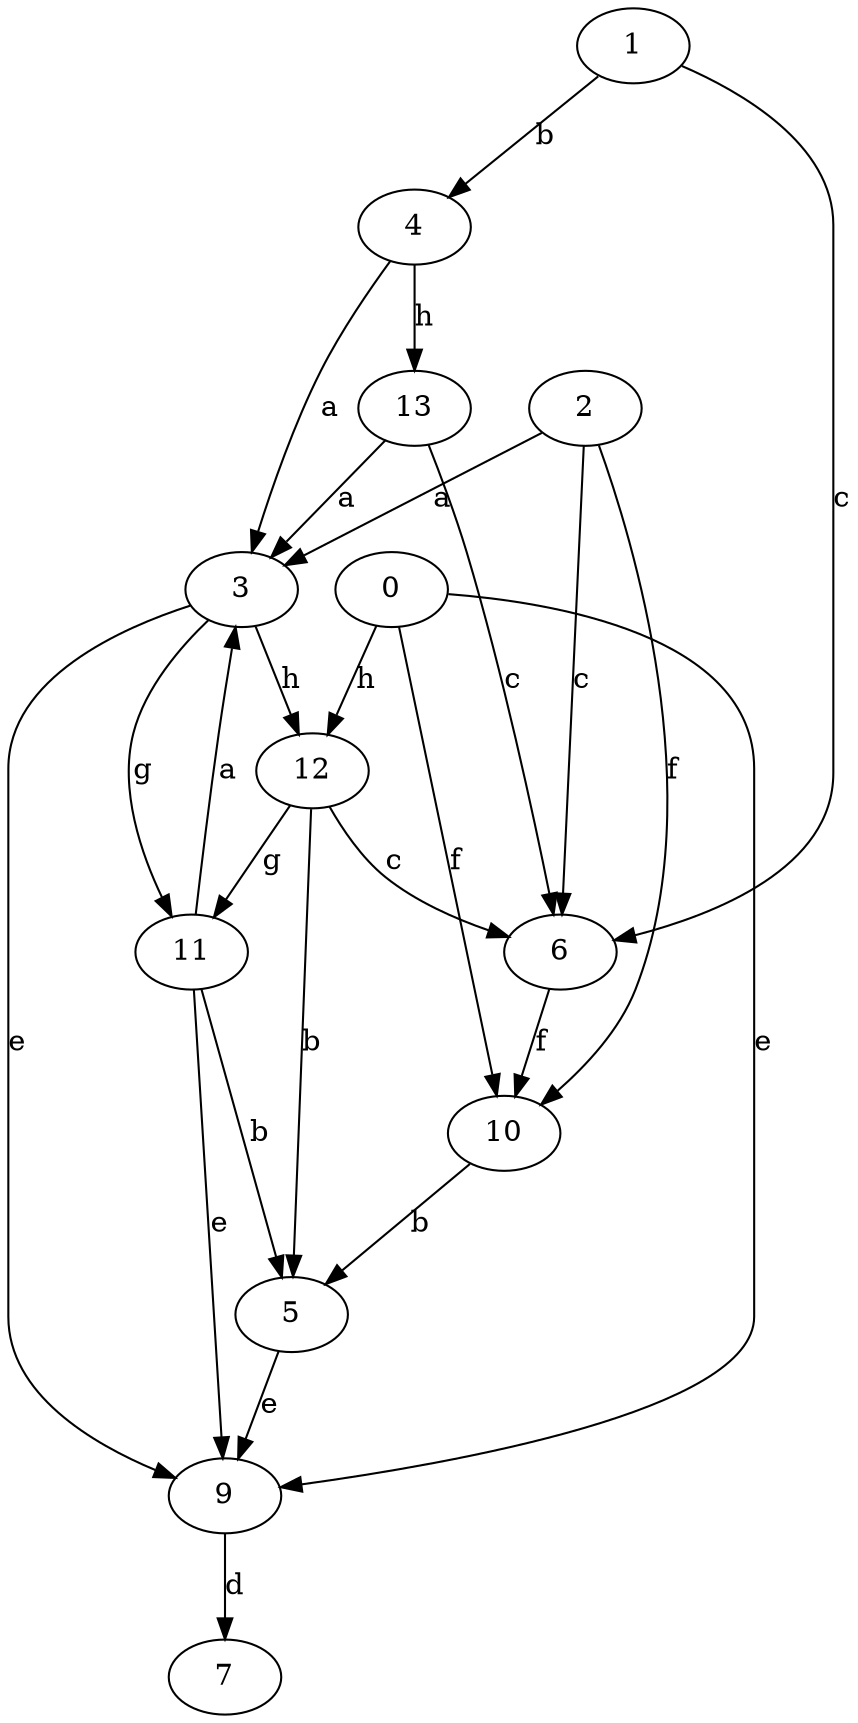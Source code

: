 strict digraph  {
2;
3;
4;
5;
6;
0;
7;
9;
10;
1;
11;
12;
13;
2 -> 3  [label=a];
2 -> 6  [label=c];
2 -> 10  [label=f];
3 -> 9  [label=e];
3 -> 11  [label=g];
3 -> 12  [label=h];
4 -> 3  [label=a];
4 -> 13  [label=h];
5 -> 9  [label=e];
6 -> 10  [label=f];
0 -> 9  [label=e];
0 -> 10  [label=f];
0 -> 12  [label=h];
9 -> 7  [label=d];
10 -> 5  [label=b];
1 -> 4  [label=b];
1 -> 6  [label=c];
11 -> 3  [label=a];
11 -> 5  [label=b];
11 -> 9  [label=e];
12 -> 5  [label=b];
12 -> 6  [label=c];
12 -> 11  [label=g];
13 -> 3  [label=a];
13 -> 6  [label=c];
}
